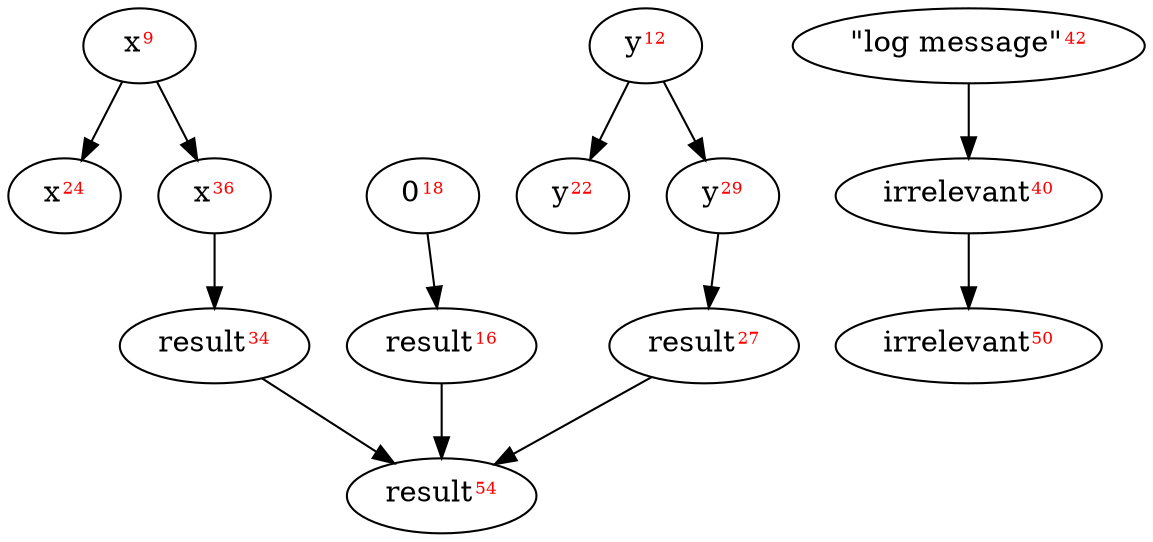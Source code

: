 // 这是一个有向图
digraph {
	9 [label=<x<SUP><font point-size='10' color='red'>9</font></SUP>>]
	12 [label=<y<SUP><font point-size='10' color='red'>12</font></SUP>>]
	16 [label=<result<SUP><font point-size='10' color='red'>16</font></SUP>>]
	18 -> 16
	18 [label=<0<SUP><font point-size='10' color='red'>18</font></SUP>>]
	22 [label=<y<SUP><font point-size='10' color='red'>22</font></SUP>>]
	12 -> 22
	24 [label=<x<SUP><font point-size='10' color='red'>24</font></SUP>>]
	9 -> 24
	27 [label=<result<SUP><font point-size='10' color='red'>27</font></SUP>>]
	29 -> 27
	29 [label=<y<SUP><font point-size='10' color='red'>29</font></SUP>>]
	12 -> 29
	34 [label=<result<SUP><font point-size='10' color='red'>34</font></SUP>>]
	36 -> 34
	36 [label=<x<SUP><font point-size='10' color='red'>36</font></SUP>>]
	9 -> 36
	40 [label=<irrelevant<SUP><font point-size='10' color='red'>40</font></SUP>>]
	42 -> 40
	42 [label=<"log message"<SUP><font point-size='10' color='red'>42</font></SUP>>]
	50 [label=<irrelevant<SUP><font point-size='10' color='red'>50</font></SUP>>]
	40 -> 50
	54 [label=<result<SUP><font point-size='10' color='red'>54</font></SUP>>]
	16 -> 54
	27 -> 54
	34 -> 54
}
